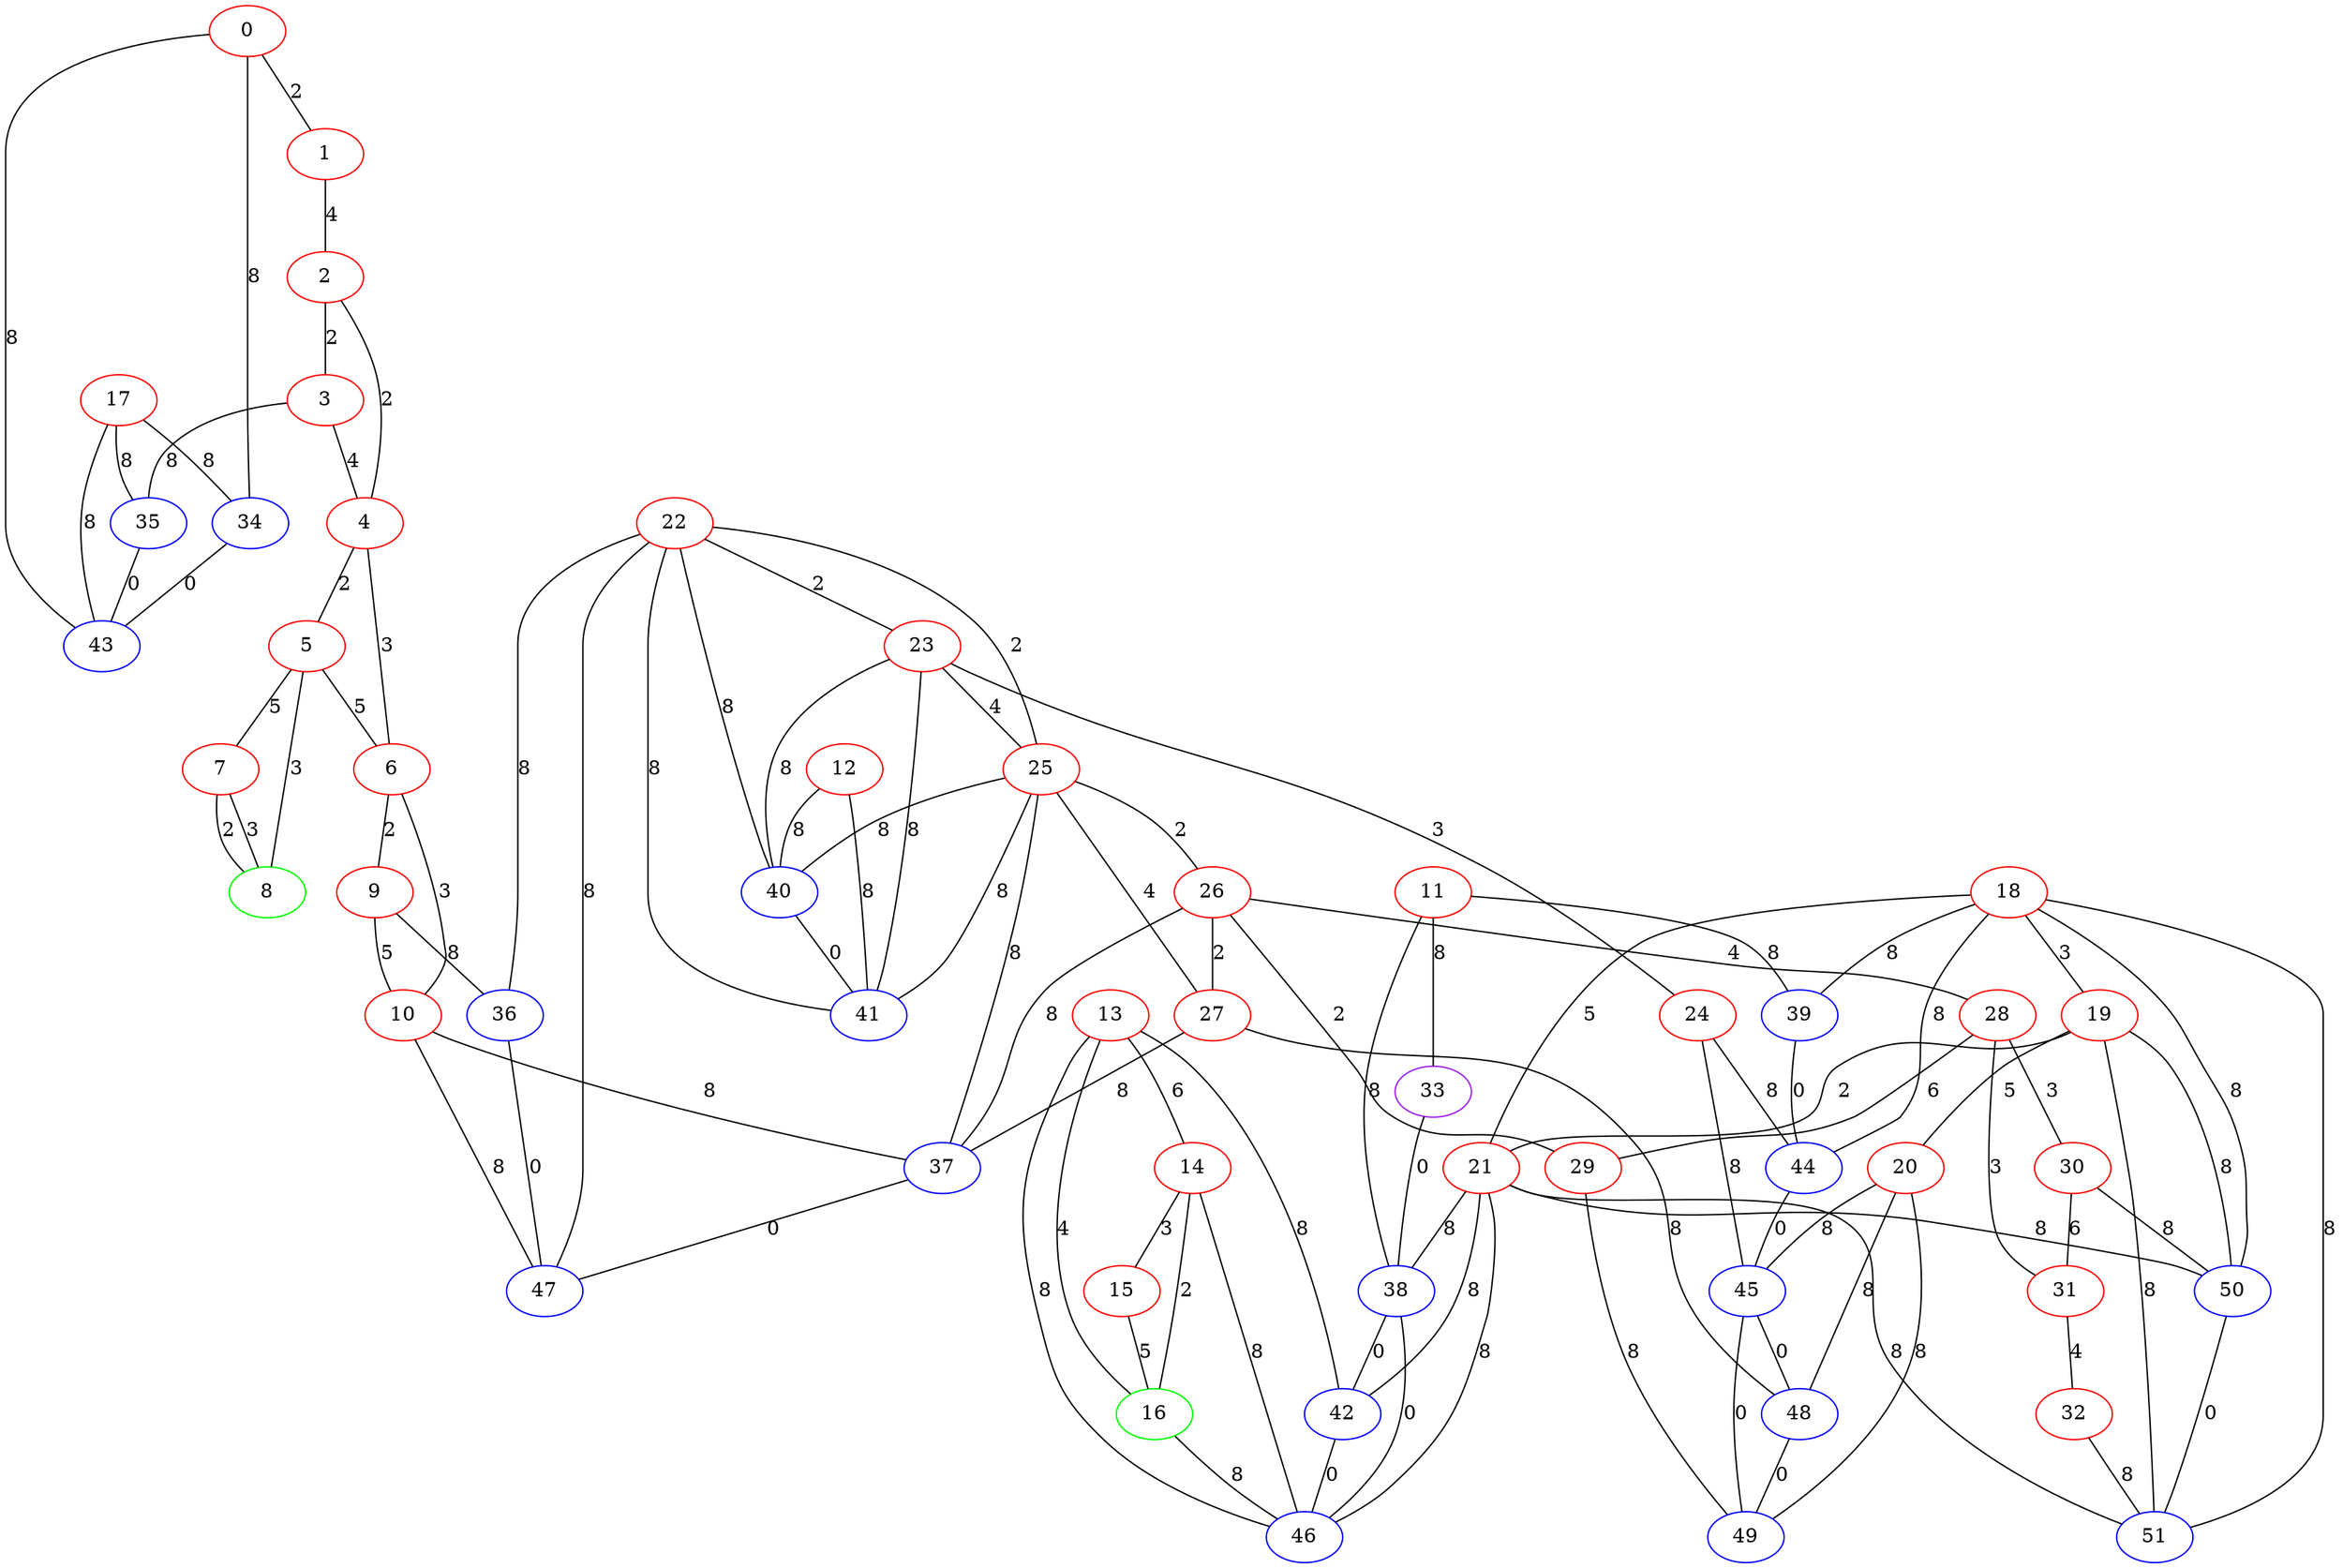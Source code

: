 graph "" {
0 [color=red, weight=1];
1 [color=red, weight=1];
2 [color=red, weight=1];
3 [color=red, weight=1];
4 [color=red, weight=1];
5 [color=red, weight=1];
6 [color=red, weight=1];
7 [color=red, weight=1];
8 [color=green, weight=2];
9 [color=red, weight=1];
10 [color=red, weight=1];
11 [color=red, weight=1];
12 [color=red, weight=1];
13 [color=red, weight=1];
14 [color=red, weight=1];
15 [color=red, weight=1];
16 [color=green, weight=2];
17 [color=red, weight=1];
18 [color=red, weight=1];
19 [color=red, weight=1];
20 [color=red, weight=1];
21 [color=red, weight=1];
22 [color=red, weight=1];
23 [color=red, weight=1];
24 [color=red, weight=1];
25 [color=red, weight=1];
26 [color=red, weight=1];
27 [color=red, weight=1];
28 [color=red, weight=1];
29 [color=red, weight=1];
30 [color=red, weight=1];
31 [color=red, weight=1];
32 [color=red, weight=1];
33 [color=purple, weight=4];
34 [color=blue, weight=3];
35 [color=blue, weight=3];
36 [color=blue, weight=3];
37 [color=blue, weight=3];
38 [color=blue, weight=3];
39 [color=blue, weight=3];
40 [color=blue, weight=3];
41 [color=blue, weight=3];
42 [color=blue, weight=3];
43 [color=blue, weight=3];
44 [color=blue, weight=3];
45 [color=blue, weight=3];
46 [color=blue, weight=3];
47 [color=blue, weight=3];
48 [color=blue, weight=3];
49 [color=blue, weight=3];
50 [color=blue, weight=3];
51 [color=blue, weight=3];
0 -- 1  [key=0, label=2];
0 -- 34  [key=0, label=8];
0 -- 43  [key=0, label=8];
1 -- 2  [key=0, label=4];
2 -- 3  [key=0, label=2];
2 -- 4  [key=0, label=2];
3 -- 35  [key=0, label=8];
3 -- 4  [key=0, label=4];
4 -- 5  [key=0, label=2];
4 -- 6  [key=0, label=3];
5 -- 8  [key=0, label=3];
5 -- 6  [key=0, label=5];
5 -- 7  [key=0, label=5];
6 -- 9  [key=0, label=2];
6 -- 10  [key=0, label=3];
7 -- 8  [key=0, label=2];
7 -- 8  [key=1, label=3];
9 -- 10  [key=0, label=5];
9 -- 36  [key=0, label=8];
10 -- 37  [key=0, label=8];
10 -- 47  [key=0, label=8];
11 -- 33  [key=0, label=8];
11 -- 38  [key=0, label=8];
11 -- 39  [key=0, label=8];
12 -- 40  [key=0, label=8];
12 -- 41  [key=0, label=8];
13 -- 16  [key=0, label=4];
13 -- 42  [key=0, label=8];
13 -- 46  [key=0, label=8];
13 -- 14  [key=0, label=6];
14 -- 16  [key=0, label=2];
14 -- 46  [key=0, label=8];
14 -- 15  [key=0, label=3];
15 -- 16  [key=0, label=5];
16 -- 46  [key=0, label=8];
17 -- 43  [key=0, label=8];
17 -- 34  [key=0, label=8];
17 -- 35  [key=0, label=8];
18 -- 19  [key=0, label=3];
18 -- 39  [key=0, label=8];
18 -- 44  [key=0, label=8];
18 -- 50  [key=0, label=8];
18 -- 51  [key=0, label=8];
18 -- 21  [key=0, label=5];
19 -- 51  [key=0, label=8];
19 -- 50  [key=0, label=8];
19 -- 20  [key=0, label=5];
19 -- 21  [key=0, label=2];
20 -- 48  [key=0, label=8];
20 -- 49  [key=0, label=8];
20 -- 45  [key=0, label=8];
21 -- 38  [key=0, label=8];
21 -- 42  [key=0, label=8];
21 -- 50  [key=0, label=8];
21 -- 46  [key=0, label=8];
21 -- 51  [key=0, label=8];
22 -- 36  [key=0, label=8];
22 -- 40  [key=0, label=8];
22 -- 41  [key=0, label=8];
22 -- 47  [key=0, label=8];
22 -- 23  [key=0, label=2];
22 -- 25  [key=0, label=2];
23 -- 24  [key=0, label=3];
23 -- 25  [key=0, label=4];
23 -- 41  [key=0, label=8];
23 -- 40  [key=0, label=8];
24 -- 44  [key=0, label=8];
24 -- 45  [key=0, label=8];
25 -- 37  [key=0, label=8];
25 -- 40  [key=0, label=8];
25 -- 41  [key=0, label=8];
25 -- 26  [key=0, label=2];
25 -- 27  [key=0, label=4];
26 -- 27  [key=0, label=2];
26 -- 28  [key=0, label=4];
26 -- 29  [key=0, label=2];
26 -- 37  [key=0, label=8];
27 -- 48  [key=0, label=8];
27 -- 37  [key=0, label=8];
28 -- 29  [key=0, label=6];
28 -- 30  [key=0, label=3];
28 -- 31  [key=0, label=3];
29 -- 49  [key=0, label=8];
30 -- 50  [key=0, label=8];
30 -- 31  [key=0, label=6];
31 -- 32  [key=0, label=4];
32 -- 51  [key=0, label=8];
33 -- 38  [key=0, label=0];
34 -- 43  [key=0, label=0];
35 -- 43  [key=0, label=0];
36 -- 47  [key=0, label=0];
37 -- 47  [key=0, label=0];
38 -- 42  [key=0, label=0];
38 -- 46  [key=0, label=0];
39 -- 44  [key=0, label=0];
40 -- 41  [key=0, label=0];
42 -- 46  [key=0, label=0];
44 -- 45  [key=0, label=0];
45 -- 48  [key=0, label=0];
45 -- 49  [key=0, label=0];
48 -- 49  [key=0, label=0];
50 -- 51  [key=0, label=0];
}
